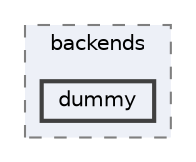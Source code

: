 digraph "C:/Users/LukeMabie/documents/Development/Password_Saver_Using_Django-master/venv/Lib/site-packages/django/db/backends/dummy"
{
 // LATEX_PDF_SIZE
  bgcolor="transparent";
  edge [fontname=Helvetica,fontsize=10,labelfontname=Helvetica,labelfontsize=10];
  node [fontname=Helvetica,fontsize=10,shape=box,height=0.2,width=0.4];
  compound=true
  subgraph clusterdir_21135f5aa85734474baca6500c409704 {
    graph [ bgcolor="#edf0f7", pencolor="grey50", label="backends", fontname=Helvetica,fontsize=10 style="filled,dashed", URL="dir_21135f5aa85734474baca6500c409704.html",tooltip=""]
  dir_d79c8dd960cf3fdd64fdcd5e1b2eb916 [label="dummy", fillcolor="#edf0f7", color="grey25", style="filled,bold", URL="dir_d79c8dd960cf3fdd64fdcd5e1b2eb916.html",tooltip=""];
  }
}
